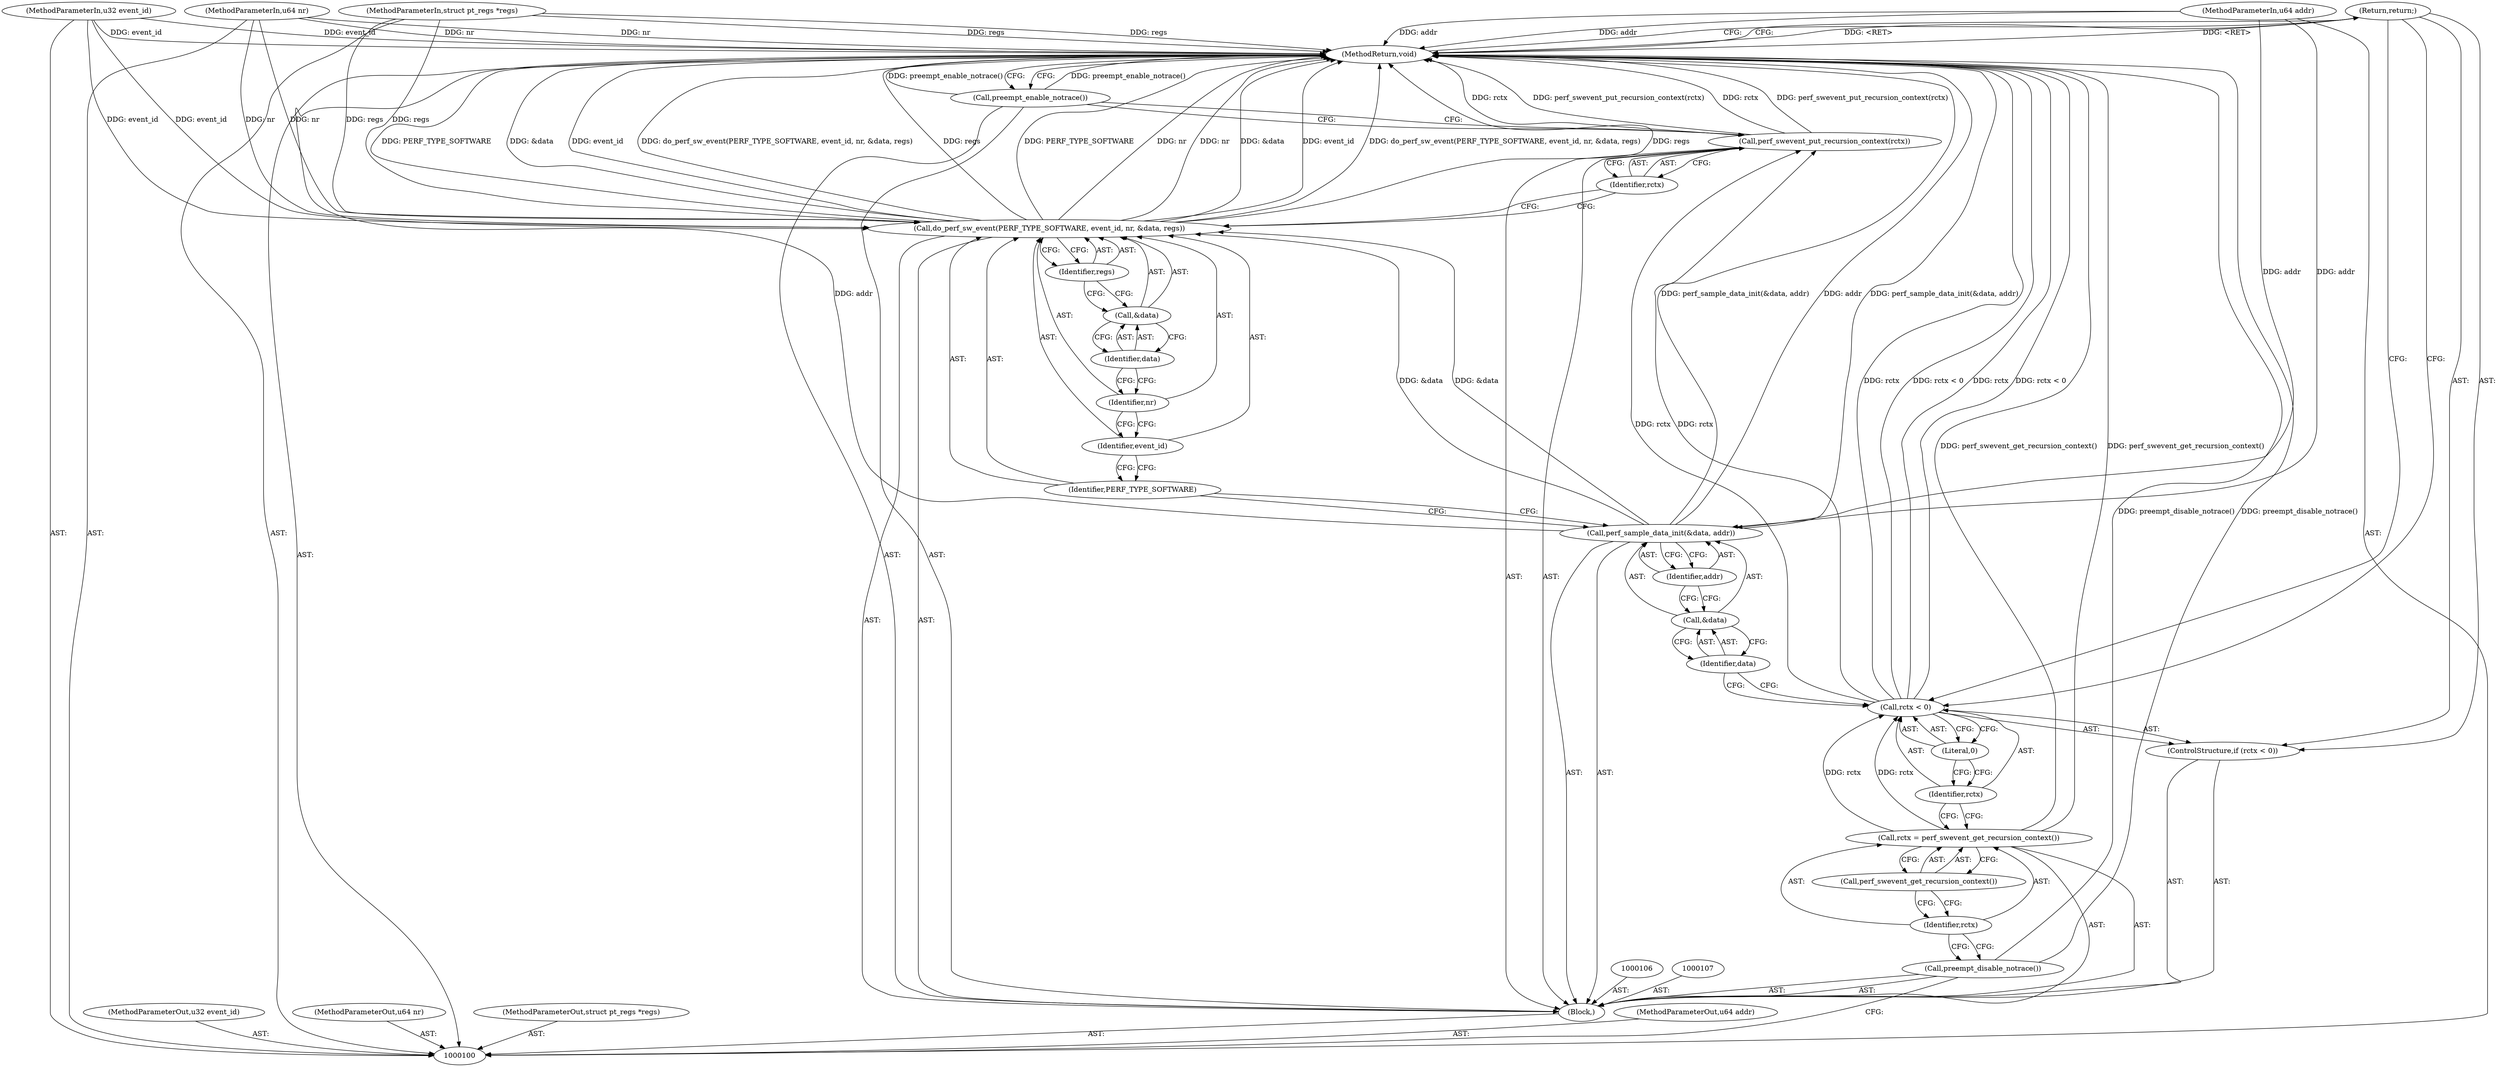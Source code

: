 digraph "0_linux_a8b0ca17b80e92faab46ee7179ba9e99ccb61233_54" {
"1000116" [label="(Return,return;)"];
"1000117" [label="(Call,perf_sample_data_init(&data, addr))"];
"1000118" [label="(Call,&data)"];
"1000119" [label="(Identifier,data)"];
"1000120" [label="(Identifier,addr)"];
"1000121" [label="(Call,do_perf_sw_event(PERF_TYPE_SOFTWARE, event_id, nr, &data, regs))"];
"1000122" [label="(Identifier,PERF_TYPE_SOFTWARE)"];
"1000123" [label="(Identifier,event_id)"];
"1000124" [label="(Identifier,nr)"];
"1000125" [label="(Call,&data)"];
"1000126" [label="(Identifier,data)"];
"1000127" [label="(Identifier,regs)"];
"1000128" [label="(Call,perf_swevent_put_recursion_context(rctx))"];
"1000129" [label="(Identifier,rctx)"];
"1000130" [label="(Call,preempt_enable_notrace())"];
"1000131" [label="(MethodReturn,void)"];
"1000101" [label="(MethodParameterIn,u32 event_id)"];
"1000180" [label="(MethodParameterOut,u32 event_id)"];
"1000102" [label="(MethodParameterIn,u64 nr)"];
"1000181" [label="(MethodParameterOut,u64 nr)"];
"1000103" [label="(MethodParameterIn,struct pt_regs *regs)"];
"1000182" [label="(MethodParameterOut,struct pt_regs *regs)"];
"1000104" [label="(MethodParameterIn,u64 addr)"];
"1000183" [label="(MethodParameterOut,u64 addr)"];
"1000105" [label="(Block,)"];
"1000108" [label="(Call,preempt_disable_notrace())"];
"1000109" [label="(Call,rctx = perf_swevent_get_recursion_context())"];
"1000110" [label="(Identifier,rctx)"];
"1000111" [label="(Call,perf_swevent_get_recursion_context())"];
"1000112" [label="(ControlStructure,if (rctx < 0))"];
"1000115" [label="(Literal,0)"];
"1000113" [label="(Call,rctx < 0)"];
"1000114" [label="(Identifier,rctx)"];
"1000116" -> "1000112"  [label="AST: "];
"1000116" -> "1000113"  [label="CFG: "];
"1000131" -> "1000116"  [label="CFG: "];
"1000116" -> "1000131"  [label="DDG: <RET>"];
"1000117" -> "1000105"  [label="AST: "];
"1000117" -> "1000120"  [label="CFG: "];
"1000118" -> "1000117"  [label="AST: "];
"1000120" -> "1000117"  [label="AST: "];
"1000122" -> "1000117"  [label="CFG: "];
"1000117" -> "1000131"  [label="DDG: perf_sample_data_init(&data, addr)"];
"1000117" -> "1000131"  [label="DDG: addr"];
"1000104" -> "1000117"  [label="DDG: addr"];
"1000117" -> "1000121"  [label="DDG: &data"];
"1000118" -> "1000117"  [label="AST: "];
"1000118" -> "1000119"  [label="CFG: "];
"1000119" -> "1000118"  [label="AST: "];
"1000120" -> "1000118"  [label="CFG: "];
"1000119" -> "1000118"  [label="AST: "];
"1000119" -> "1000113"  [label="CFG: "];
"1000118" -> "1000119"  [label="CFG: "];
"1000120" -> "1000117"  [label="AST: "];
"1000120" -> "1000118"  [label="CFG: "];
"1000117" -> "1000120"  [label="CFG: "];
"1000121" -> "1000105"  [label="AST: "];
"1000121" -> "1000127"  [label="CFG: "];
"1000122" -> "1000121"  [label="AST: "];
"1000123" -> "1000121"  [label="AST: "];
"1000124" -> "1000121"  [label="AST: "];
"1000125" -> "1000121"  [label="AST: "];
"1000127" -> "1000121"  [label="AST: "];
"1000129" -> "1000121"  [label="CFG: "];
"1000121" -> "1000131"  [label="DDG: &data"];
"1000121" -> "1000131"  [label="DDG: event_id"];
"1000121" -> "1000131"  [label="DDG: do_perf_sw_event(PERF_TYPE_SOFTWARE, event_id, nr, &data, regs)"];
"1000121" -> "1000131"  [label="DDG: regs"];
"1000121" -> "1000131"  [label="DDG: PERF_TYPE_SOFTWARE"];
"1000121" -> "1000131"  [label="DDG: nr"];
"1000101" -> "1000121"  [label="DDG: event_id"];
"1000102" -> "1000121"  [label="DDG: nr"];
"1000117" -> "1000121"  [label="DDG: &data"];
"1000103" -> "1000121"  [label="DDG: regs"];
"1000122" -> "1000121"  [label="AST: "];
"1000122" -> "1000117"  [label="CFG: "];
"1000123" -> "1000122"  [label="CFG: "];
"1000123" -> "1000121"  [label="AST: "];
"1000123" -> "1000122"  [label="CFG: "];
"1000124" -> "1000123"  [label="CFG: "];
"1000124" -> "1000121"  [label="AST: "];
"1000124" -> "1000123"  [label="CFG: "];
"1000126" -> "1000124"  [label="CFG: "];
"1000125" -> "1000121"  [label="AST: "];
"1000125" -> "1000126"  [label="CFG: "];
"1000126" -> "1000125"  [label="AST: "];
"1000127" -> "1000125"  [label="CFG: "];
"1000126" -> "1000125"  [label="AST: "];
"1000126" -> "1000124"  [label="CFG: "];
"1000125" -> "1000126"  [label="CFG: "];
"1000127" -> "1000121"  [label="AST: "];
"1000127" -> "1000125"  [label="CFG: "];
"1000121" -> "1000127"  [label="CFG: "];
"1000128" -> "1000105"  [label="AST: "];
"1000128" -> "1000129"  [label="CFG: "];
"1000129" -> "1000128"  [label="AST: "];
"1000130" -> "1000128"  [label="CFG: "];
"1000128" -> "1000131"  [label="DDG: perf_swevent_put_recursion_context(rctx)"];
"1000128" -> "1000131"  [label="DDG: rctx"];
"1000113" -> "1000128"  [label="DDG: rctx"];
"1000129" -> "1000128"  [label="AST: "];
"1000129" -> "1000121"  [label="CFG: "];
"1000128" -> "1000129"  [label="CFG: "];
"1000130" -> "1000105"  [label="AST: "];
"1000130" -> "1000128"  [label="CFG: "];
"1000131" -> "1000130"  [label="CFG: "];
"1000130" -> "1000131"  [label="DDG: preempt_enable_notrace()"];
"1000131" -> "1000100"  [label="AST: "];
"1000131" -> "1000116"  [label="CFG: "];
"1000131" -> "1000130"  [label="CFG: "];
"1000116" -> "1000131"  [label="DDG: <RET>"];
"1000117" -> "1000131"  [label="DDG: perf_sample_data_init(&data, addr)"];
"1000117" -> "1000131"  [label="DDG: addr"];
"1000130" -> "1000131"  [label="DDG: preempt_enable_notrace()"];
"1000121" -> "1000131"  [label="DDG: &data"];
"1000121" -> "1000131"  [label="DDG: event_id"];
"1000121" -> "1000131"  [label="DDG: do_perf_sw_event(PERF_TYPE_SOFTWARE, event_id, nr, &data, regs)"];
"1000121" -> "1000131"  [label="DDG: regs"];
"1000121" -> "1000131"  [label="DDG: PERF_TYPE_SOFTWARE"];
"1000121" -> "1000131"  [label="DDG: nr"];
"1000108" -> "1000131"  [label="DDG: preempt_disable_notrace()"];
"1000104" -> "1000131"  [label="DDG: addr"];
"1000113" -> "1000131"  [label="DDG: rctx"];
"1000113" -> "1000131"  [label="DDG: rctx < 0"];
"1000102" -> "1000131"  [label="DDG: nr"];
"1000128" -> "1000131"  [label="DDG: perf_swevent_put_recursion_context(rctx)"];
"1000128" -> "1000131"  [label="DDG: rctx"];
"1000109" -> "1000131"  [label="DDG: perf_swevent_get_recursion_context()"];
"1000103" -> "1000131"  [label="DDG: regs"];
"1000101" -> "1000131"  [label="DDG: event_id"];
"1000101" -> "1000100"  [label="AST: "];
"1000101" -> "1000131"  [label="DDG: event_id"];
"1000101" -> "1000121"  [label="DDG: event_id"];
"1000180" -> "1000100"  [label="AST: "];
"1000102" -> "1000100"  [label="AST: "];
"1000102" -> "1000131"  [label="DDG: nr"];
"1000102" -> "1000121"  [label="DDG: nr"];
"1000181" -> "1000100"  [label="AST: "];
"1000103" -> "1000100"  [label="AST: "];
"1000103" -> "1000131"  [label="DDG: regs"];
"1000103" -> "1000121"  [label="DDG: regs"];
"1000182" -> "1000100"  [label="AST: "];
"1000104" -> "1000100"  [label="AST: "];
"1000104" -> "1000131"  [label="DDG: addr"];
"1000104" -> "1000117"  [label="DDG: addr"];
"1000183" -> "1000100"  [label="AST: "];
"1000105" -> "1000100"  [label="AST: "];
"1000106" -> "1000105"  [label="AST: "];
"1000107" -> "1000105"  [label="AST: "];
"1000108" -> "1000105"  [label="AST: "];
"1000109" -> "1000105"  [label="AST: "];
"1000112" -> "1000105"  [label="AST: "];
"1000117" -> "1000105"  [label="AST: "];
"1000121" -> "1000105"  [label="AST: "];
"1000128" -> "1000105"  [label="AST: "];
"1000130" -> "1000105"  [label="AST: "];
"1000108" -> "1000105"  [label="AST: "];
"1000108" -> "1000100"  [label="CFG: "];
"1000110" -> "1000108"  [label="CFG: "];
"1000108" -> "1000131"  [label="DDG: preempt_disable_notrace()"];
"1000109" -> "1000105"  [label="AST: "];
"1000109" -> "1000111"  [label="CFG: "];
"1000110" -> "1000109"  [label="AST: "];
"1000111" -> "1000109"  [label="AST: "];
"1000114" -> "1000109"  [label="CFG: "];
"1000109" -> "1000131"  [label="DDG: perf_swevent_get_recursion_context()"];
"1000109" -> "1000113"  [label="DDG: rctx"];
"1000110" -> "1000109"  [label="AST: "];
"1000110" -> "1000108"  [label="CFG: "];
"1000111" -> "1000110"  [label="CFG: "];
"1000111" -> "1000109"  [label="AST: "];
"1000111" -> "1000110"  [label="CFG: "];
"1000109" -> "1000111"  [label="CFG: "];
"1000112" -> "1000105"  [label="AST: "];
"1000113" -> "1000112"  [label="AST: "];
"1000116" -> "1000112"  [label="AST: "];
"1000115" -> "1000113"  [label="AST: "];
"1000115" -> "1000114"  [label="CFG: "];
"1000113" -> "1000115"  [label="CFG: "];
"1000113" -> "1000112"  [label="AST: "];
"1000113" -> "1000115"  [label="CFG: "];
"1000114" -> "1000113"  [label="AST: "];
"1000115" -> "1000113"  [label="AST: "];
"1000116" -> "1000113"  [label="CFG: "];
"1000119" -> "1000113"  [label="CFG: "];
"1000113" -> "1000131"  [label="DDG: rctx"];
"1000113" -> "1000131"  [label="DDG: rctx < 0"];
"1000109" -> "1000113"  [label="DDG: rctx"];
"1000113" -> "1000128"  [label="DDG: rctx"];
"1000114" -> "1000113"  [label="AST: "];
"1000114" -> "1000109"  [label="CFG: "];
"1000115" -> "1000114"  [label="CFG: "];
}
